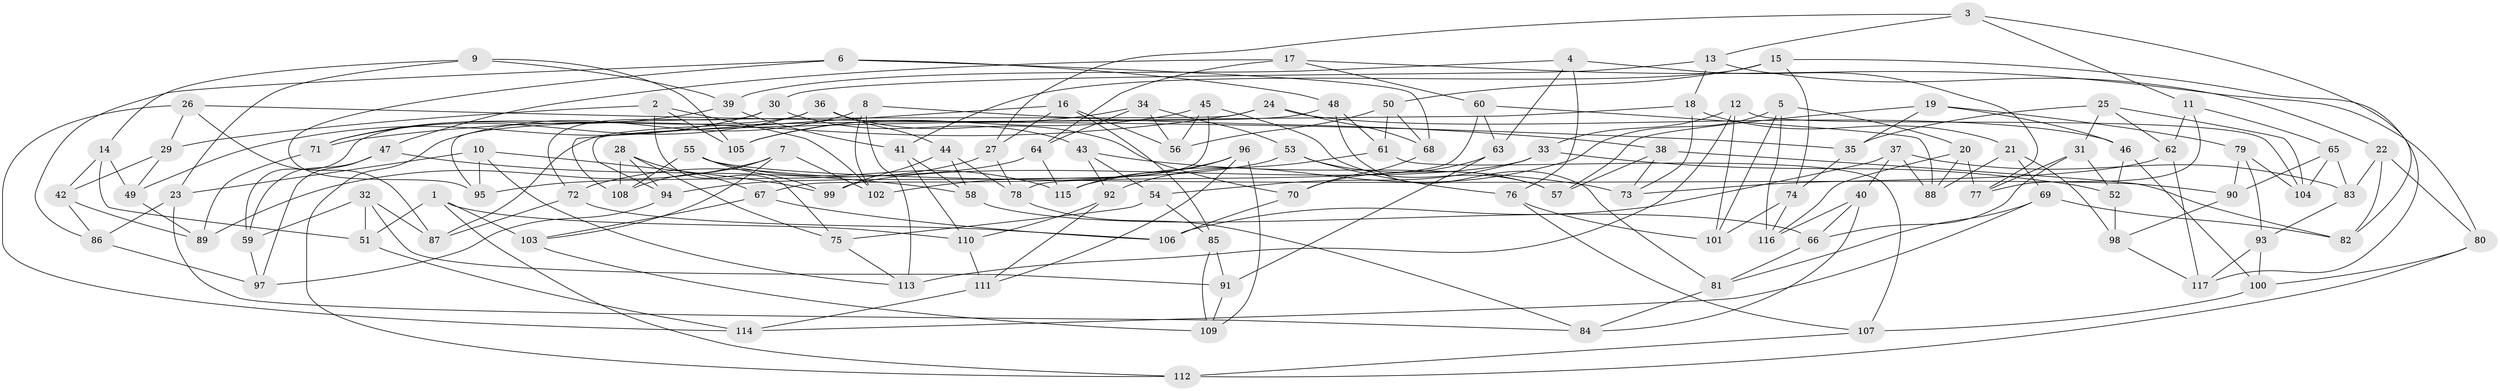 // coarse degree distribution, {4: 0.4266666666666667, 6: 0.4666666666666667, 5: 0.09333333333333334, 3: 0.013333333333333334}
// Generated by graph-tools (version 1.1) at 2025/42/03/06/25 10:42:18]
// undirected, 117 vertices, 234 edges
graph export_dot {
graph [start="1"]
  node [color=gray90,style=filled];
  1;
  2;
  3;
  4;
  5;
  6;
  7;
  8;
  9;
  10;
  11;
  12;
  13;
  14;
  15;
  16;
  17;
  18;
  19;
  20;
  21;
  22;
  23;
  24;
  25;
  26;
  27;
  28;
  29;
  30;
  31;
  32;
  33;
  34;
  35;
  36;
  37;
  38;
  39;
  40;
  41;
  42;
  43;
  44;
  45;
  46;
  47;
  48;
  49;
  50;
  51;
  52;
  53;
  54;
  55;
  56;
  57;
  58;
  59;
  60;
  61;
  62;
  63;
  64;
  65;
  66;
  67;
  68;
  69;
  70;
  71;
  72;
  73;
  74;
  75;
  76;
  77;
  78;
  79;
  80;
  81;
  82;
  83;
  84;
  85;
  86;
  87;
  88;
  89;
  90;
  91;
  92;
  93;
  94;
  95;
  96;
  97;
  98;
  99;
  100;
  101;
  102;
  103;
  104;
  105;
  106;
  107;
  108;
  109;
  110;
  111;
  112;
  113;
  114;
  115;
  116;
  117;
  1 -- 110;
  1 -- 51;
  1 -- 112;
  1 -- 103;
  2 -- 29;
  2 -- 102;
  2 -- 105;
  2 -- 75;
  3 -- 27;
  3 -- 13;
  3 -- 11;
  3 -- 82;
  4 -- 77;
  4 -- 63;
  4 -- 39;
  4 -- 76;
  5 -- 116;
  5 -- 101;
  5 -- 20;
  5 -- 115;
  6 -- 86;
  6 -- 68;
  6 -- 48;
  6 -- 95;
  7 -- 108;
  7 -- 102;
  7 -- 89;
  7 -- 103;
  8 -- 102;
  8 -- 112;
  8 -- 113;
  8 -- 38;
  9 -- 39;
  9 -- 14;
  9 -- 23;
  9 -- 105;
  10 -- 95;
  10 -- 113;
  10 -- 99;
  10 -- 23;
  11 -- 65;
  11 -- 77;
  11 -- 62;
  12 -- 104;
  12 -- 101;
  12 -- 33;
  12 -- 113;
  13 -- 18;
  13 -- 30;
  13 -- 22;
  14 -- 42;
  14 -- 49;
  14 -- 51;
  15 -- 50;
  15 -- 117;
  15 -- 41;
  15 -- 74;
  16 -- 56;
  16 -- 85;
  16 -- 27;
  16 -- 108;
  17 -- 47;
  17 -- 60;
  17 -- 80;
  17 -- 64;
  18 -- 94;
  18 -- 21;
  18 -- 73;
  19 -- 79;
  19 -- 35;
  19 -- 46;
  19 -- 57;
  20 -- 116;
  20 -- 77;
  20 -- 88;
  21 -- 69;
  21 -- 98;
  21 -- 88;
  22 -- 83;
  22 -- 82;
  22 -- 80;
  23 -- 84;
  23 -- 86;
  24 -- 68;
  24 -- 46;
  24 -- 71;
  24 -- 95;
  25 -- 35;
  25 -- 62;
  25 -- 104;
  25 -- 31;
  26 -- 87;
  26 -- 114;
  26 -- 29;
  26 -- 35;
  27 -- 78;
  27 -- 72;
  28 -- 75;
  28 -- 67;
  28 -- 94;
  28 -- 108;
  29 -- 49;
  29 -- 42;
  30 -- 43;
  30 -- 72;
  30 -- 49;
  31 -- 77;
  31 -- 66;
  31 -- 52;
  32 -- 91;
  32 -- 59;
  32 -- 87;
  32 -- 51;
  33 -- 54;
  33 -- 99;
  33 -- 52;
  34 -- 53;
  34 -- 105;
  34 -- 64;
  34 -- 56;
  35 -- 74;
  36 -- 70;
  36 -- 59;
  36 -- 44;
  36 -- 71;
  37 -- 106;
  37 -- 88;
  37 -- 40;
  37 -- 83;
  38 -- 57;
  38 -- 73;
  38 -- 82;
  39 -- 41;
  39 -- 71;
  40 -- 66;
  40 -- 84;
  40 -- 116;
  41 -- 110;
  41 -- 58;
  42 -- 89;
  42 -- 86;
  43 -- 73;
  43 -- 92;
  43 -- 54;
  44 -- 58;
  44 -- 99;
  44 -- 78;
  45 -- 67;
  45 -- 105;
  45 -- 56;
  45 -- 57;
  46 -- 52;
  46 -- 100;
  47 -- 97;
  47 -- 58;
  47 -- 59;
  48 -- 87;
  48 -- 61;
  48 -- 81;
  49 -- 89;
  50 -- 56;
  50 -- 68;
  50 -- 61;
  51 -- 114;
  52 -- 98;
  53 -- 76;
  53 -- 57;
  53 -- 94;
  54 -- 85;
  54 -- 75;
  55 -- 99;
  55 -- 108;
  55 -- 90;
  55 -- 115;
  58 -- 66;
  59 -- 97;
  60 -- 88;
  60 -- 78;
  60 -- 63;
  61 -- 92;
  61 -- 107;
  62 -- 117;
  62 -- 73;
  63 -- 91;
  63 -- 70;
  64 -- 115;
  64 -- 95;
  65 -- 90;
  65 -- 104;
  65 -- 83;
  66 -- 81;
  67 -- 106;
  67 -- 103;
  68 -- 70;
  69 -- 82;
  69 -- 81;
  69 -- 114;
  70 -- 106;
  71 -- 89;
  72 -- 87;
  72 -- 106;
  74 -- 101;
  74 -- 116;
  75 -- 113;
  76 -- 101;
  76 -- 107;
  78 -- 84;
  79 -- 90;
  79 -- 93;
  79 -- 104;
  80 -- 112;
  80 -- 100;
  81 -- 84;
  83 -- 93;
  85 -- 91;
  85 -- 109;
  86 -- 97;
  90 -- 98;
  91 -- 109;
  92 -- 110;
  92 -- 111;
  93 -- 100;
  93 -- 117;
  94 -- 97;
  96 -- 102;
  96 -- 115;
  96 -- 111;
  96 -- 109;
  98 -- 117;
  100 -- 107;
  103 -- 109;
  107 -- 112;
  110 -- 111;
  111 -- 114;
}
